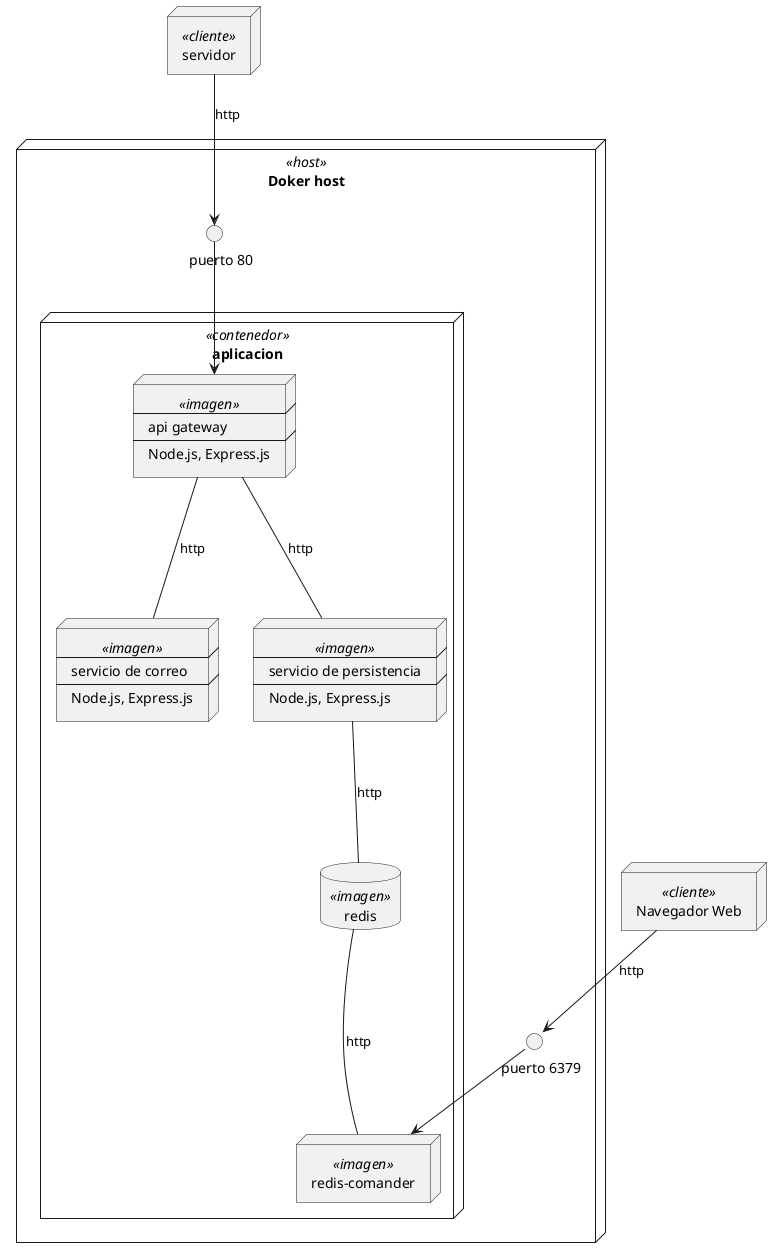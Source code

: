 @startuml
node servidor <<cliente>>
node "Navegador Web"<<cliente>>
node "Doker host" <<host>>{
    circle "    puerto 80"
    circle "    puerto 6379"
    node "aplicacion" <<contenedor>>{

        node servicio_de_correo <<imagen>> [----
        servicio de correo
        ----
        Node.js, Express.js]

        node servicio_de_persistencia <<imagen>> [----
        servicio de persistencia
        ----
        Node.js, Express.js]

        node api_gateway <<imagen>> [----
        api gateway
        ----
        Node.js, Express.js]


        database "redis" <<imagen>>
        node "redis-comander" <<imagen>>
    }
}

servidor --> [    puerto 80]: http
[Navegador Web]--> [    puerto 6379]: http
[    puerto 80]--> api_gateway 
[    puerto 6379]--> [redis-comander]
api_gateway  --- servicio_de_correo : http
api_gateway  --- servicio_de_persistencia : http
servicio_de_persistencia  --- redis: http
redis--- [redis-comander]: http
@enduml

http://www.plantuml.com/plantuml/png/dPDFImCn4CNl-HHXpwu8Wd-aB3tejLSFPIdJP6YZsoHCqgf8lxkpPbqthYlgN5fulpVl4MRd8GB5_QuHrccK0UbWj2Cvcwd6e8rOLKaf5d303RJQFQwBiNxh7f7areLOiBlzhQfN8NcK8TKm8Ndy7YawUNLMJ4aNvvVNIKnxmJT6WJBEjdkLuqoBNAFTpbYQp_8ChZIkb2D2nmQpWmtQgfBBakV3qBEIVOdjfOnRyEBJXt0YxvuzOGZyl_uXrYC54xYXCl2xyA7ZtnN0czK68Zx1otGgGxA3_XBKoneYh26WB0Yr2SKWAM-Jz5Av7LYDD0AFuYX4VsbboKMpqwXlv3P6BvRPoTK9p0-bH_C5Z6Pl8hxwqhAyPos6blPflhke53YDZgwWCqpfoVtUf2DJgx8SzUlqELhD7-mR